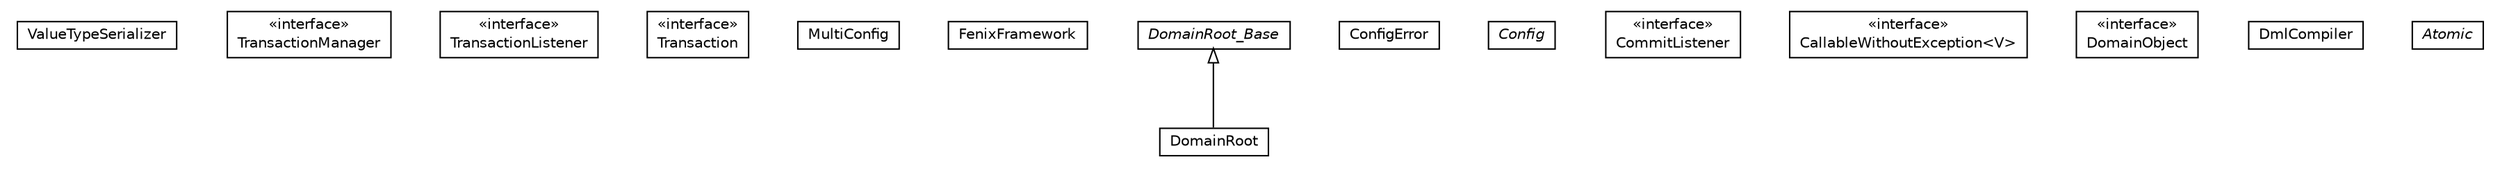 #!/usr/local/bin/dot
#
# Class diagram 
# Generated by UMLGraph version 5.1 (http://www.umlgraph.org/)
#

digraph G {
	edge [fontname="Helvetica",fontsize=10,labelfontname="Helvetica",labelfontsize=10];
	node [fontname="Helvetica",fontsize=10,shape=plaintext];
	nodesep=0.25;
	ranksep=0.5;
	// pt.ist.fenixframework.ValueTypeSerializer
	c563 [label=<<table title="pt.ist.fenixframework.ValueTypeSerializer" border="0" cellborder="1" cellspacing="0" cellpadding="2" port="p" href="./ValueTypeSerializer.html">
		<tr><td><table border="0" cellspacing="0" cellpadding="1">
<tr><td align="center" balign="center"> ValueTypeSerializer </td></tr>
		</table></td></tr>
		</table>>, fontname="Helvetica", fontcolor="black", fontsize=10.0];
	// pt.ist.fenixframework.TransactionManager
	c564 [label=<<table title="pt.ist.fenixframework.TransactionManager" border="0" cellborder="1" cellspacing="0" cellpadding="2" port="p" href="./TransactionManager.html">
		<tr><td><table border="0" cellspacing="0" cellpadding="1">
<tr><td align="center" balign="center"> &#171;interface&#187; </td></tr>
<tr><td align="center" balign="center"> TransactionManager </td></tr>
		</table></td></tr>
		</table>>, fontname="Helvetica", fontcolor="black", fontsize=10.0];
	// pt.ist.fenixframework.TransactionListener
	c565 [label=<<table title="pt.ist.fenixframework.TransactionListener" border="0" cellborder="1" cellspacing="0" cellpadding="2" port="p" href="./TransactionListener.html">
		<tr><td><table border="0" cellspacing="0" cellpadding="1">
<tr><td align="center" balign="center"> &#171;interface&#187; </td></tr>
<tr><td align="center" balign="center"> TransactionListener </td></tr>
		</table></td></tr>
		</table>>, fontname="Helvetica", fontcolor="black", fontsize=10.0];
	// pt.ist.fenixframework.Transaction
	c566 [label=<<table title="pt.ist.fenixframework.Transaction" border="0" cellborder="1" cellspacing="0" cellpadding="2" port="p" href="./Transaction.html">
		<tr><td><table border="0" cellspacing="0" cellpadding="1">
<tr><td align="center" balign="center"> &#171;interface&#187; </td></tr>
<tr><td align="center" balign="center"> Transaction </td></tr>
		</table></td></tr>
		</table>>, fontname="Helvetica", fontcolor="black", fontsize=10.0];
	// pt.ist.fenixframework.MultiConfig
	c567 [label=<<table title="pt.ist.fenixframework.MultiConfig" border="0" cellborder="1" cellspacing="0" cellpadding="2" port="p" href="./MultiConfig.html">
		<tr><td><table border="0" cellspacing="0" cellpadding="1">
<tr><td align="center" balign="center"> MultiConfig </td></tr>
		</table></td></tr>
		</table>>, fontname="Helvetica", fontcolor="black", fontsize=10.0];
	// pt.ist.fenixframework.FenixFramework
	c568 [label=<<table title="pt.ist.fenixframework.FenixFramework" border="0" cellborder="1" cellspacing="0" cellpadding="2" port="p" href="./FenixFramework.html">
		<tr><td><table border="0" cellspacing="0" cellpadding="1">
<tr><td align="center" balign="center"> FenixFramework </td></tr>
		</table></td></tr>
		</table>>, fontname="Helvetica", fontcolor="black", fontsize=10.0];
	// pt.ist.fenixframework.DomainRoot_Base
	c569 [label=<<table title="pt.ist.fenixframework.DomainRoot_Base" border="0" cellborder="1" cellspacing="0" cellpadding="2" port="p" href="./DomainRoot_Base.html">
		<tr><td><table border="0" cellspacing="0" cellpadding="1">
<tr><td align="center" balign="center"><font face="Helvetica-Oblique"> DomainRoot_Base </font></td></tr>
		</table></td></tr>
		</table>>, fontname="Helvetica", fontcolor="black", fontsize=10.0];
	// pt.ist.fenixframework.DomainRoot
	c570 [label=<<table title="pt.ist.fenixframework.DomainRoot" border="0" cellborder="1" cellspacing="0" cellpadding="2" port="p" href="./DomainRoot.html">
		<tr><td><table border="0" cellspacing="0" cellpadding="1">
<tr><td align="center" balign="center"> DomainRoot </td></tr>
		</table></td></tr>
		</table>>, fontname="Helvetica", fontcolor="black", fontsize=10.0];
	// pt.ist.fenixframework.ConfigError
	c571 [label=<<table title="pt.ist.fenixframework.ConfigError" border="0" cellborder="1" cellspacing="0" cellpadding="2" port="p" href="./ConfigError.html">
		<tr><td><table border="0" cellspacing="0" cellpadding="1">
<tr><td align="center" balign="center"> ConfigError </td></tr>
		</table></td></tr>
		</table>>, fontname="Helvetica", fontcolor="black", fontsize=10.0];
	// pt.ist.fenixframework.Config
	c572 [label=<<table title="pt.ist.fenixframework.Config" border="0" cellborder="1" cellspacing="0" cellpadding="2" port="p" href="./Config.html">
		<tr><td><table border="0" cellspacing="0" cellpadding="1">
<tr><td align="center" balign="center"><font face="Helvetica-Oblique"> Config </font></td></tr>
		</table></td></tr>
		</table>>, fontname="Helvetica", fontcolor="black", fontsize=10.0];
	// pt.ist.fenixframework.CommitListener
	c573 [label=<<table title="pt.ist.fenixframework.CommitListener" border="0" cellborder="1" cellspacing="0" cellpadding="2" port="p" href="./CommitListener.html">
		<tr><td><table border="0" cellspacing="0" cellpadding="1">
<tr><td align="center" balign="center"> &#171;interface&#187; </td></tr>
<tr><td align="center" balign="center"> CommitListener </td></tr>
		</table></td></tr>
		</table>>, fontname="Helvetica", fontcolor="black", fontsize=10.0];
	// pt.ist.fenixframework.CallableWithoutException<V>
	c574 [label=<<table title="pt.ist.fenixframework.CallableWithoutException" border="0" cellborder="1" cellspacing="0" cellpadding="2" port="p" href="./CallableWithoutException.html">
		<tr><td><table border="0" cellspacing="0" cellpadding="1">
<tr><td align="center" balign="center"> &#171;interface&#187; </td></tr>
<tr><td align="center" balign="center"> CallableWithoutException&lt;V&gt; </td></tr>
		</table></td></tr>
		</table>>, fontname="Helvetica", fontcolor="black", fontsize=10.0];
	// pt.ist.fenixframework.DomainObject
	c575 [label=<<table title="pt.ist.fenixframework.DomainObject" border="0" cellborder="1" cellspacing="0" cellpadding="2" port="p" href="./DomainObject.html">
		<tr><td><table border="0" cellspacing="0" cellpadding="1">
<tr><td align="center" balign="center"> &#171;interface&#187; </td></tr>
<tr><td align="center" balign="center"> DomainObject </td></tr>
		</table></td></tr>
		</table>>, fontname="Helvetica", fontcolor="black", fontsize=10.0];
	// pt.ist.fenixframework.DmlCompiler
	c576 [label=<<table title="pt.ist.fenixframework.DmlCompiler" border="0" cellborder="1" cellspacing="0" cellpadding="2" port="p" href="./DmlCompiler.html">
		<tr><td><table border="0" cellspacing="0" cellpadding="1">
<tr><td align="center" balign="center"> DmlCompiler </td></tr>
		</table></td></tr>
		</table>>, fontname="Helvetica", fontcolor="black", fontsize=10.0];
	// pt.ist.fenixframework.Atomic
	c577 [label=<<table title="pt.ist.fenixframework.Atomic" border="0" cellborder="1" cellspacing="0" cellpadding="2" port="p" href="./Atomic.html">
		<tr><td><table border="0" cellspacing="0" cellpadding="1">
<tr><td align="center" balign="center"><font face="Helvetica-Oblique"> Atomic </font></td></tr>
		</table></td></tr>
		</table>>, fontname="Helvetica", fontcolor="black", fontsize=10.0];
	//pt.ist.fenixframework.DomainRoot extends pt.ist.fenixframework.DomainRoot_Base
	c569:p -> c570:p [dir=back,arrowtail=empty];
}

